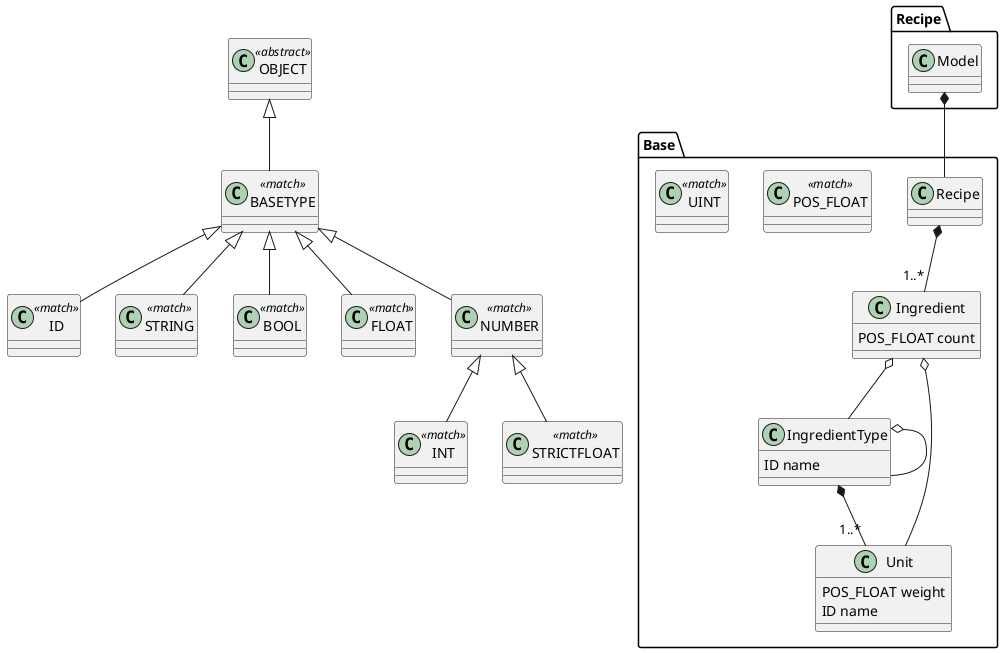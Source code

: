 @startuml
set namespaceSeparator .


class Recipe.Model  {
}


class ID <<match>> {
}


class STRING <<match>> {
}


class BOOL <<match>> {
}


class INT <<match>> {
}


class FLOAT <<match>> {
}


class STRICTFLOAT <<match>> {
}


class NUMBER <<match>> {
}


class BASETYPE <<match>> {
}


class OBJECT <<abstract>> {
}


class Base.Recipe  {
}


class Base.Ingredient  {
  POS_FLOAT count
}


class Base.IngredientType  {
  ID name
}


class Base.Unit  {
  POS_FLOAT weight
  ID name
}


class Base.POS_FLOAT <<match>> {
}


class Base.UINT <<match>> {
}


Recipe.Model *-- Base.Recipe
NUMBER <|-- STRICTFLOAT
NUMBER <|-- INT
BASETYPE <|-- NUMBER
BASETYPE <|-- FLOAT
BASETYPE <|-- BOOL
BASETYPE <|-- ID
BASETYPE <|-- STRING
OBJECT <|-- BASETYPE
Base.Recipe *-- "1..*" Base.Ingredient
Base.Ingredient o-- Base.Unit
Base.Ingredient o-- Base.IngredientType
Base.IngredientType o-- Base.IngredientType
Base.IngredientType *-- "1..*" Base.Unit
@enduml
